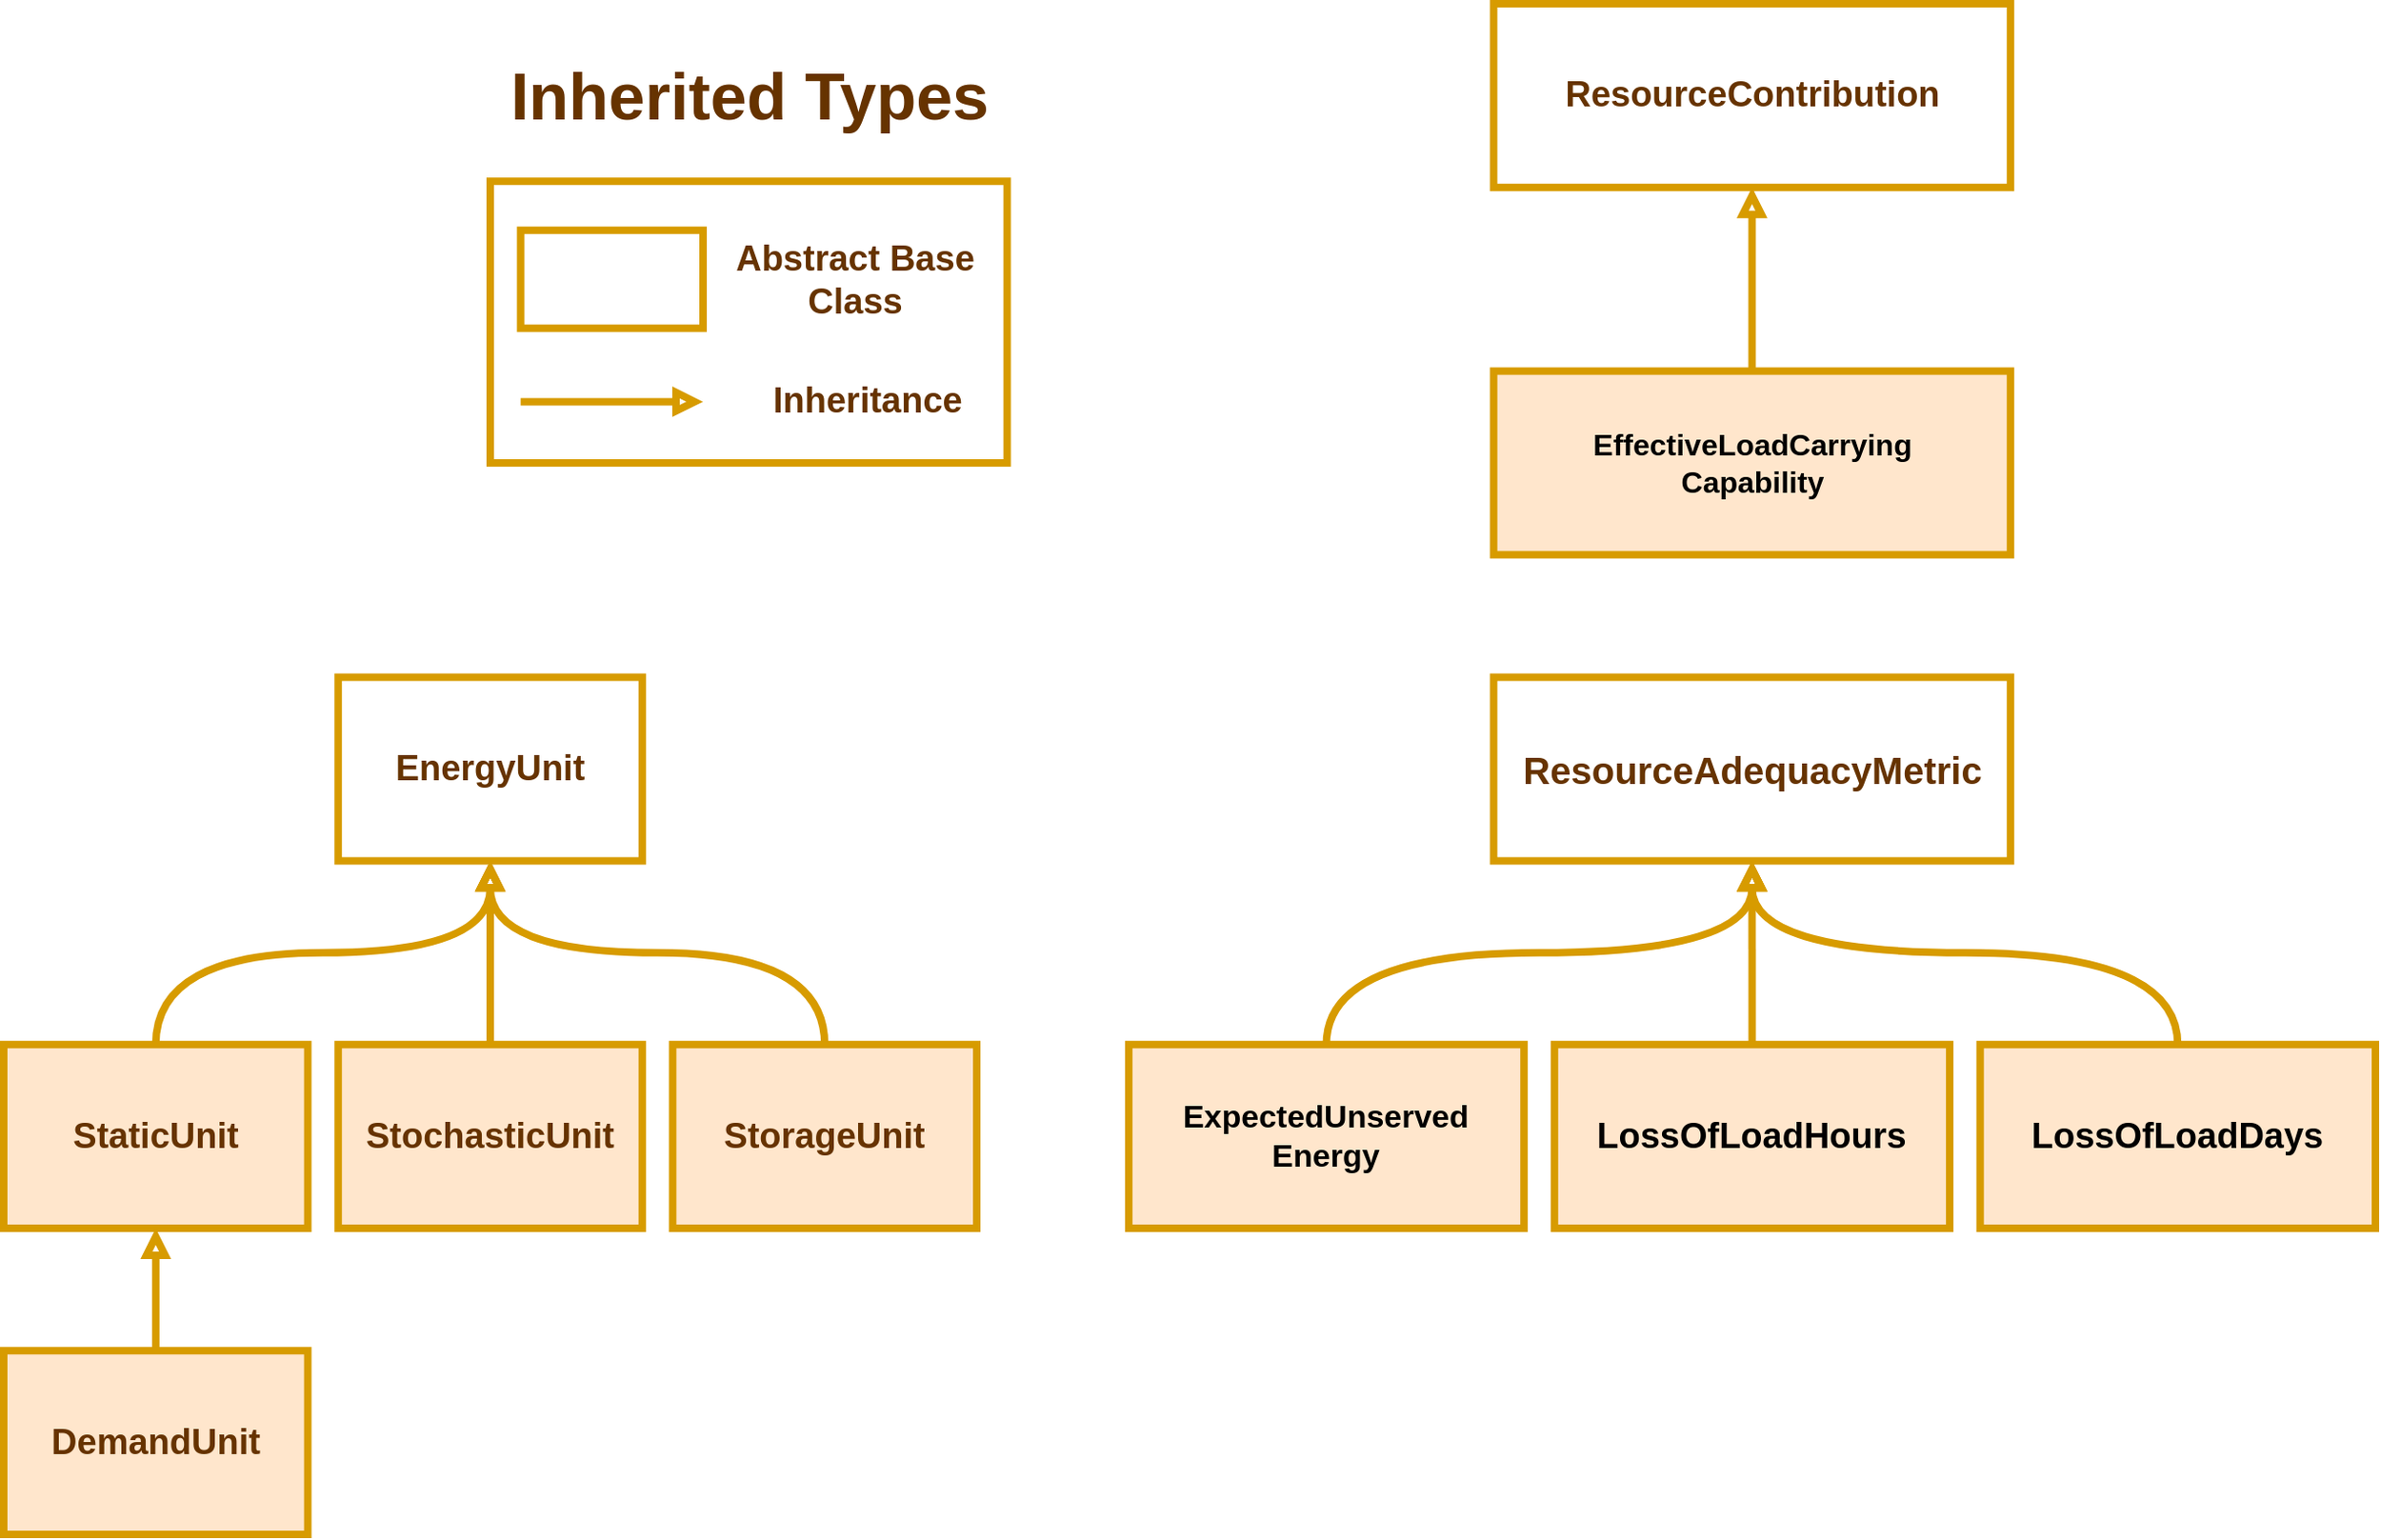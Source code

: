 <mxfile version="21.0.6" type="github">
  <diagram name="Page-1" id="Nr79UpzdsVzAqVi6YnkG">
    <mxGraphModel dx="4000" dy="2104" grid="1" gridSize="10" guides="1" tooltips="1" connect="1" arrows="1" fold="1" page="1" pageScale="1" pageWidth="2000" pageHeight="400" math="0" shadow="0">
      <root>
        <mxCell id="0" />
        <mxCell id="1" parent="0" />
        <mxCell id="ov9PU5uzwGSOFfLKYfcK-75" value="" style="rounded=0;whiteSpace=wrap;html=1;fontFamily=Helvetica;fontSize=16;fillColor=none;strokeColor=#d79b00;strokeWidth=4;fontColor=#663300;fontStyle=1" parent="1" vertex="1">
          <mxGeometry x="-319.487" y="-384.88" width="276.795" height="150.88" as="geometry" />
        </mxCell>
        <mxCell id="ov9PU5uzwGSOFfLKYfcK-1" value="EnergyUnit" style="rounded=0;whiteSpace=wrap;html=1;fillColor=none;strokeColor=#d79b00;strokeWidth=4;fontColor=#663300;fontStyle=1;fontSize=19;" parent="1" vertex="1">
          <mxGeometry x="-400.897" y="-119.2" width="162.821" height="98.4" as="geometry" />
        </mxCell>
        <mxCell id="ov9PU5uzwGSOFfLKYfcK-61" style="edgeStyle=orthogonalEdgeStyle;shape=connector;curved=1;rounded=1;orthogonalLoop=1;jettySize=auto;html=1;labelBackgroundColor=default;strokeColor=#d79b00;strokeWidth=4;fontFamily=Helvetica;fontSize=16;fontColor=#663300;endArrow=block;endFill=0;fillColor=#ffe6cc;exitX=0.5;exitY=0;exitDx=0;exitDy=0;entryX=0.5;entryY=1;entryDx=0;entryDy=0;fontStyle=1" parent="1" source="ov9PU5uzwGSOFfLKYfcK-2" target="ov9PU5uzwGSOFfLKYfcK-1" edge="1">
          <mxGeometry relative="1" as="geometry">
            <mxPoint x="-319.487" y="-53.6" as="targetPoint" />
          </mxGeometry>
        </mxCell>
        <mxCell id="ov9PU5uzwGSOFfLKYfcK-2" value="StorageUnit" style="rounded=0;whiteSpace=wrap;html=1;fillColor=#ffe6cc;strokeColor=#d79b00;strokeWidth=4;fontColor=#663300;fontStyle=1;fontSize=19;" parent="1" vertex="1">
          <mxGeometry x="-221.795" y="77.6" width="162.821" height="98.4" as="geometry" />
        </mxCell>
        <mxCell id="ov9PU5uzwGSOFfLKYfcK-60" style="edgeStyle=orthogonalEdgeStyle;shape=connector;curved=1;rounded=1;orthogonalLoop=1;jettySize=auto;html=1;entryX=0.5;entryY=1;entryDx=0;entryDy=0;labelBackgroundColor=default;strokeColor=#d79b00;strokeWidth=4;fontFamily=Helvetica;fontSize=16;fontColor=#663300;endArrow=block;endFill=0;fillColor=#ffe6cc;fontStyle=1" parent="1" source="ov9PU5uzwGSOFfLKYfcK-3" target="ov9PU5uzwGSOFfLKYfcK-1" edge="1">
          <mxGeometry relative="1" as="geometry" />
        </mxCell>
        <mxCell id="ov9PU5uzwGSOFfLKYfcK-3" value="StochasticUnit" style="rounded=0;whiteSpace=wrap;html=1;fillColor=#ffe6cc;strokeColor=#d79b00;strokeWidth=4;fontColor=#663300;fontStyle=1;fontSize=19;" parent="1" vertex="1">
          <mxGeometry x="-400.897" y="77.6" width="162.821" height="98.4" as="geometry" />
        </mxCell>
        <mxCell id="ov9PU5uzwGSOFfLKYfcK-59" style="edgeStyle=orthogonalEdgeStyle;shape=connector;curved=1;rounded=1;orthogonalLoop=1;jettySize=auto;html=1;entryX=0.5;entryY=1;entryDx=0;entryDy=0;labelBackgroundColor=default;strokeColor=#d79b00;strokeWidth=4;fontFamily=Helvetica;fontSize=16;fontColor=#663300;endArrow=block;endFill=0;fillColor=#ffe6cc;exitX=0.5;exitY=0;exitDx=0;exitDy=0;fontStyle=1" parent="1" source="ov9PU5uzwGSOFfLKYfcK-4" target="ov9PU5uzwGSOFfLKYfcK-1" edge="1">
          <mxGeometry relative="1" as="geometry" />
        </mxCell>
        <mxCell id="ov9PU5uzwGSOFfLKYfcK-4" value="StaticUnit" style="rounded=0;whiteSpace=wrap;html=1;fillColor=#ffe6cc;strokeColor=#d79b00;strokeWidth=4;fontColor=#663300;fontStyle=1;fontSize=19;" parent="1" vertex="1">
          <mxGeometry x="-580" y="77.6" width="162.821" height="98.4" as="geometry" />
        </mxCell>
        <mxCell id="ov9PU5uzwGSOFfLKYfcK-58" style="edgeStyle=orthogonalEdgeStyle;shape=connector;curved=1;rounded=1;orthogonalLoop=1;jettySize=auto;html=1;labelBackgroundColor=default;strokeColor=#d79b00;strokeWidth=4;fontFamily=Helvetica;fontSize=16;fontColor=#663300;endArrow=block;endFill=0;fillColor=#ffe6cc;fontStyle=1" parent="1" source="ov9PU5uzwGSOFfLKYfcK-10" target="ov9PU5uzwGSOFfLKYfcK-4" edge="1">
          <mxGeometry relative="1" as="geometry" />
        </mxCell>
        <mxCell id="ov9PU5uzwGSOFfLKYfcK-10" value="DemandUnit" style="rounded=0;whiteSpace=wrap;html=1;fillColor=#ffe6cc;strokeColor=#d79b00;strokeWidth=4;fontColor=#663300;fontStyle=1;fontSize=19;" parent="1" vertex="1">
          <mxGeometry x="-580" y="241.6" width="162.821" height="98.4" as="geometry" />
        </mxCell>
        <mxCell id="ov9PU5uzwGSOFfLKYfcK-72" style="edgeStyle=orthogonalEdgeStyle;rounded=0;orthogonalLoop=1;jettySize=auto;html=1;entryX=0;entryY=0.5;entryDx=0;entryDy=0;fillColor=#ffe6cc;strokeColor=#d79b00;fontColor=#663300;strokeWidth=4;endArrow=block;endFill=0;fontStyle=1;fontSize=16;" parent="1" edge="1">
          <mxGeometry relative="1" as="geometry">
            <mxPoint x="-303.205" y="-266.8" as="sourcePoint" />
            <mxPoint x="-205.513" y="-266.8" as="targetPoint" />
          </mxGeometry>
        </mxCell>
        <mxCell id="ov9PU5uzwGSOFfLKYfcK-73" value="Abstract Base Class" style="text;html=1;strokeColor=none;fillColor=none;align=center;verticalAlign=middle;whiteSpace=wrap;rounded=0;fontSize=19;fontFamily=Helvetica;fontStyle=1;fontColor=#663300;strokeWidth=4;" parent="1" vertex="1">
          <mxGeometry x="-189.231" y="-348.8" width="130.256" height="32.8" as="geometry" />
        </mxCell>
        <mxCell id="ov9PU5uzwGSOFfLKYfcK-74" value="Inheritance" style="text;html=1;strokeColor=none;fillColor=none;align=left;verticalAlign=middle;whiteSpace=wrap;rounded=0;fontSize=19;fontFamily=Helvetica;fontStyle=1;fontColor=#663300;strokeWidth=4;" parent="1" vertex="1">
          <mxGeometry x="-169.692" y="-283.2" width="97.692" height="32.8" as="geometry" />
        </mxCell>
        <mxCell id="ov9PU5uzwGSOFfLKYfcK-76" value="&lt;span style=&quot;font-size: 35px;&quot;&gt;Inherited Types&lt;br style=&quot;font-size: 35px;&quot;&gt;&lt;/span&gt;" style="text;html=1;strokeColor=none;fillColor=none;align=center;verticalAlign=middle;whiteSpace=wrap;rounded=0;fontSize=35;fontFamily=Helvetica;fontColor=#663300;fontStyle=1;strokeWidth=4;" parent="1" vertex="1">
          <mxGeometry x="-319.49" y="-455.4" width="276.92" height="49.2" as="geometry" />
        </mxCell>
        <mxCell id="ov9PU5uzwGSOFfLKYfcK-79" value="" style="rounded=0;whiteSpace=wrap;html=1;fontFamily=Helvetica;fontSize=16;fillColor=none;strokeColor=#d79b00;strokeWidth=4;fontColor=#663300;fontStyle=1" parent="1" vertex="1">
          <mxGeometry x="-303.205" y="-358.64" width="97.692" height="52.48" as="geometry" />
        </mxCell>
        <mxCell id="ov9PU5uzwGSOFfLKYfcK-80" value="ResourceAdequacyMetric" style="rounded=0;whiteSpace=wrap;html=1;fillColor=none;strokeColor=#d79b00;strokeWidth=4;fontColor=#663300;fontStyle=1;fontSize=20;" parent="1" vertex="1">
          <mxGeometry x="217.821" y="-119.2" width="276.795" height="98.4" as="geometry" />
        </mxCell>
        <mxCell id="ov9PU5uzwGSOFfLKYfcK-87" style="edgeStyle=orthogonalEdgeStyle;shape=connector;curved=1;rounded=1;orthogonalLoop=1;jettySize=auto;html=1;entryX=0.5;entryY=1;entryDx=0;entryDy=0;labelBackgroundColor=default;strokeColor=#d79b00;strokeWidth=4;fontFamily=Helvetica;fontSize=16;fontColor=#006600;endArrow=block;endFill=0;fillColor=#ffe6cc;" parent="1" source="ov9PU5uzwGSOFfLKYfcK-84" target="ov9PU5uzwGSOFfLKYfcK-80" edge="1">
          <mxGeometry relative="1" as="geometry" />
        </mxCell>
        <mxCell id="ov9PU5uzwGSOFfLKYfcK-84" value="&lt;div style=&quot;font-size: 17px;&quot;&gt;ExpectedUnserved&lt;/div&gt;&lt;div style=&quot;font-size: 17px;&quot;&gt;Energy&lt;/div&gt;" style="rounded=0;whiteSpace=wrap;html=1;fillColor=#ffe6cc;strokeColor=#d79b00;strokeWidth=4;fontStyle=1;fontSize=17;" parent="1" vertex="1">
          <mxGeometry x="22.436" y="77.6" width="211.667" height="98.4" as="geometry" />
        </mxCell>
        <mxCell id="ov9PU5uzwGSOFfLKYfcK-88" style="edgeStyle=orthogonalEdgeStyle;shape=connector;curved=1;rounded=1;orthogonalLoop=1;jettySize=auto;html=1;labelBackgroundColor=default;strokeColor=#d79b00;strokeWidth=4;fontFamily=Helvetica;fontSize=16;fontColor=#006600;endArrow=block;endFill=0;fillColor=#ffe6cc;" parent="1" source="ov9PU5uzwGSOFfLKYfcK-85" edge="1">
          <mxGeometry relative="1" as="geometry">
            <mxPoint x="356.218" y="-20.8" as="targetPoint" />
          </mxGeometry>
        </mxCell>
        <mxCell id="ov9PU5uzwGSOFfLKYfcK-85" value="LossOfLoadHours" style="rounded=0;whiteSpace=wrap;html=1;fillColor=#ffe6cc;strokeColor=#d79b00;strokeWidth=4;fontStyle=1;fontSize=19;" parent="1" vertex="1">
          <mxGeometry x="250.385" y="77.6" width="211.667" height="98.4" as="geometry" />
        </mxCell>
        <mxCell id="ov9PU5uzwGSOFfLKYfcK-89" style="edgeStyle=orthogonalEdgeStyle;shape=connector;curved=1;rounded=1;orthogonalLoop=1;jettySize=auto;html=1;entryX=0.5;entryY=1;entryDx=0;entryDy=0;labelBackgroundColor=default;strokeColor=#d79b00;strokeWidth=4;fontFamily=Helvetica;fontSize=16;fontColor=#006600;endArrow=block;endFill=0;fillColor=#ffe6cc;" parent="1" source="ov9PU5uzwGSOFfLKYfcK-86" target="ov9PU5uzwGSOFfLKYfcK-80" edge="1">
          <mxGeometry relative="1" as="geometry" />
        </mxCell>
        <mxCell id="ov9PU5uzwGSOFfLKYfcK-86" value="LossOfLoadDays" style="rounded=0;whiteSpace=wrap;html=1;fillColor=#ffe6cc;strokeColor=#d79b00;strokeWidth=4;fontStyle=1;fontSize=19;" parent="1" vertex="1">
          <mxGeometry x="478.333" y="77.6" width="211.667" height="98.4" as="geometry" />
        </mxCell>
        <mxCell id="ov9PU5uzwGSOFfLKYfcK-90" value="ResourceContribution" style="rounded=0;whiteSpace=wrap;html=1;fillColor=none;strokeColor=#D79B00;strokeWidth=4;fontColor=#663300;fontStyle=1;fontSize=19;" parent="1" vertex="1">
          <mxGeometry x="217.821" y="-480" width="276.795" height="98.4" as="geometry" />
        </mxCell>
        <mxCell id="ov9PU5uzwGSOFfLKYfcK-92" value="" style="edgeStyle=orthogonalEdgeStyle;shape=connector;curved=1;rounded=1;orthogonalLoop=1;jettySize=auto;html=1;labelBackgroundColor=default;strokeColor=#d79b00;strokeWidth=4;fontFamily=Helvetica;fontSize=16;fontColor=#006600;endArrow=block;endFill=0;fillColor=#ffe6cc;" parent="1" source="ov9PU5uzwGSOFfLKYfcK-91" target="ov9PU5uzwGSOFfLKYfcK-90" edge="1">
          <mxGeometry relative="1" as="geometry" />
        </mxCell>
        <mxCell id="ov9PU5uzwGSOFfLKYfcK-91" value="&lt;div style=&quot;font-size: 16px;&quot;&gt;EffectiveLoadCarrying&lt;/div&gt;&lt;div style=&quot;font-size: 16px;&quot;&gt;Capability&lt;/div&gt;" style="rounded=0;whiteSpace=wrap;html=1;fillColor=#ffe6cc;strokeColor=#d79b00;strokeWidth=4;fontStyle=1;fontSize=16;" parent="1" vertex="1">
          <mxGeometry x="217.821" y="-283.2" width="276.795" height="98.4" as="geometry" />
        </mxCell>
      </root>
    </mxGraphModel>
  </diagram>
</mxfile>
